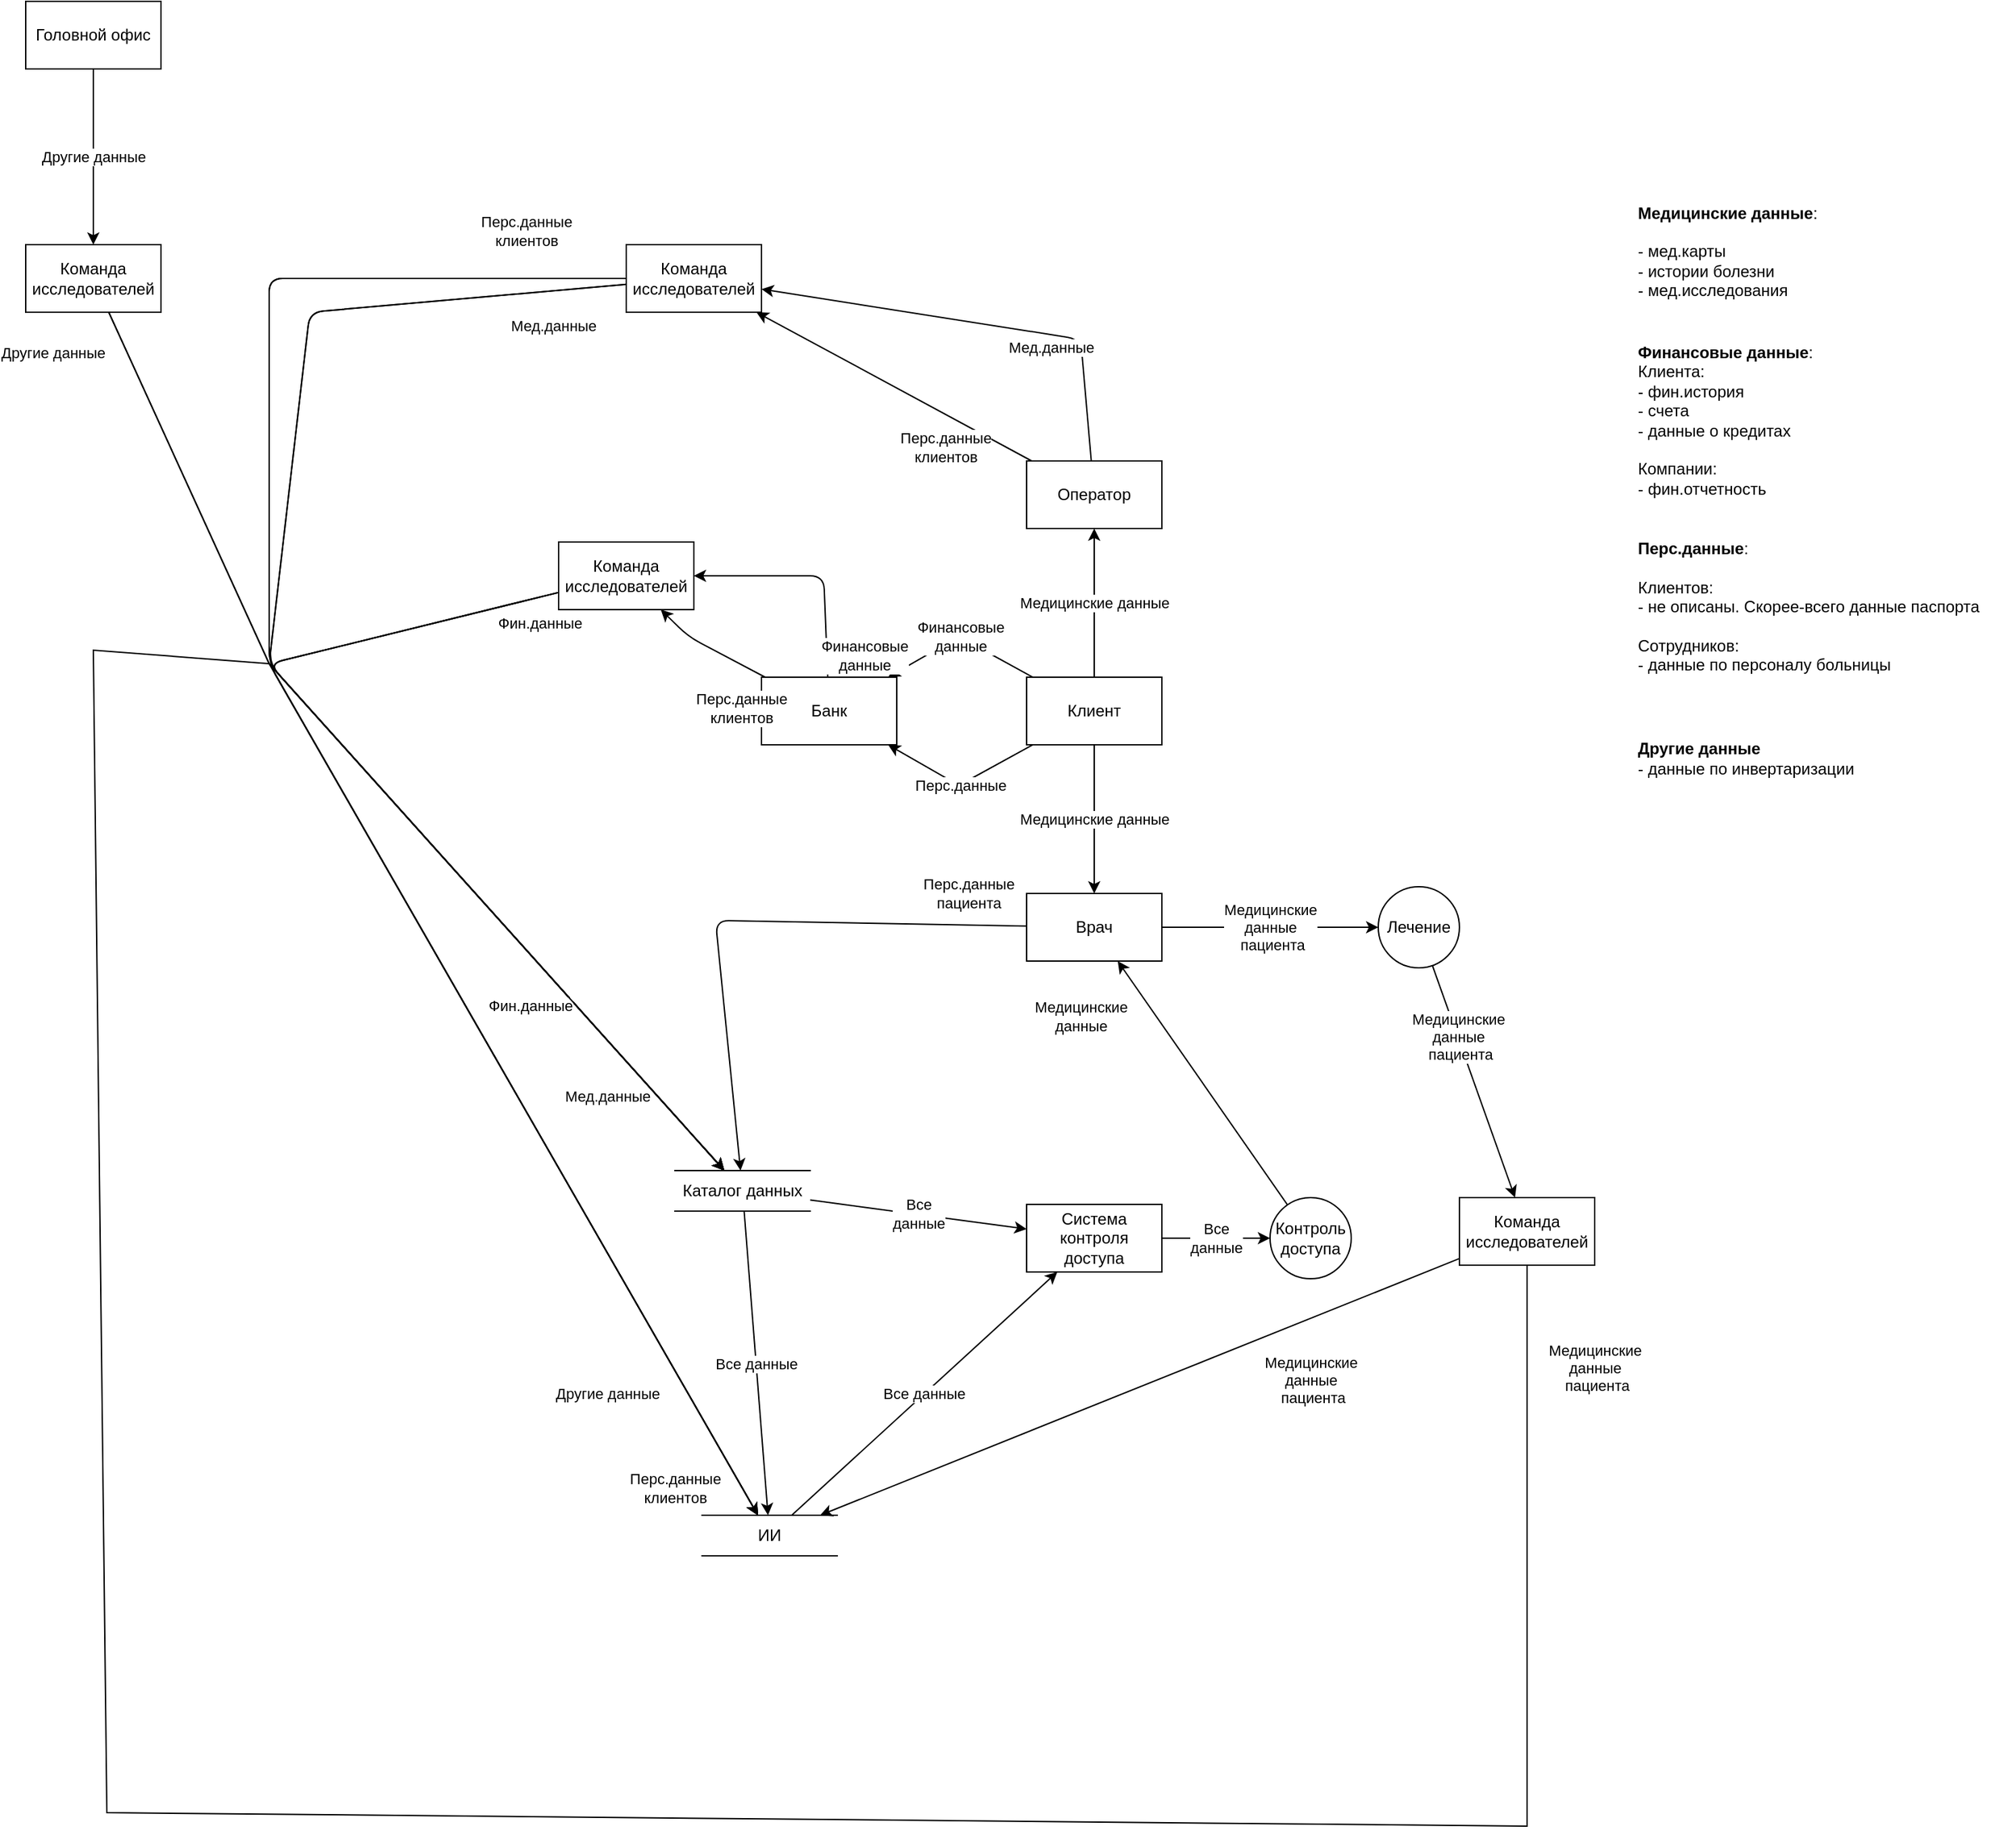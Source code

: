 <mxfile version="26.2.14">
  <diagram name="Страница — 1" id="rJ-0COniGL9-NMT-AIH3">
    <mxGraphModel dx="2175" dy="2338" grid="1" gridSize="10" guides="1" tooltips="1" connect="1" arrows="1" fold="1" page="1" pageScale="1" pageWidth="827" pageHeight="1169" math="0" shadow="0">
      <root>
        <mxCell id="0" />
        <mxCell id="1" parent="0" />
        <mxCell id="QVx1Jq6RDN-TnkhL_hyi-1" value="ИИ" style="html=1;dashed=0;whiteSpace=wrap;shape=partialRectangle;right=0;left=0;" vertex="1" parent="1">
          <mxGeometry x="520" y="920" width="100" height="30" as="geometry" />
        </mxCell>
        <mxCell id="QVx1Jq6RDN-TnkhL_hyi-2" value="Врач" style="html=1;dashed=0;whiteSpace=wrap;" vertex="1" parent="1">
          <mxGeometry x="760" y="460" width="100" height="50" as="geometry" />
        </mxCell>
        <mxCell id="QVx1Jq6RDN-TnkhL_hyi-4" value="Каталог данных" style="html=1;dashed=0;whiteSpace=wrap;shape=partialRectangle;right=0;left=0;" vertex="1" parent="1">
          <mxGeometry x="500" y="665" width="100" height="30" as="geometry" />
        </mxCell>
        <mxCell id="QVx1Jq6RDN-TnkhL_hyi-6" value="Все данные" style="endArrow=classic;html=1;rounded=0;" edge="1" parent="1" source="QVx1Jq6RDN-TnkhL_hyi-1" target="QVx1Jq6RDN-TnkhL_hyi-26">
          <mxGeometry width="50" height="50" relative="1" as="geometry">
            <mxPoint x="590" y="600" as="sourcePoint" />
            <mxPoint x="640" y="550" as="targetPoint" />
            <mxPoint as="offset" />
          </mxGeometry>
        </mxCell>
        <mxCell id="QVx1Jq6RDN-TnkhL_hyi-7" value="Клиент" style="html=1;dashed=0;whiteSpace=wrap;" vertex="1" parent="1">
          <mxGeometry x="760" y="300" width="100" height="50" as="geometry" />
        </mxCell>
        <mxCell id="QVx1Jq6RDN-TnkhL_hyi-8" value="Медицинские данные" style="endArrow=classic;html=1;rounded=0;" edge="1" parent="1" source="QVx1Jq6RDN-TnkhL_hyi-7" target="QVx1Jq6RDN-TnkhL_hyi-2">
          <mxGeometry width="50" height="50" relative="1" as="geometry">
            <mxPoint x="590" y="600" as="sourcePoint" />
            <mxPoint x="640" y="550" as="targetPoint" />
          </mxGeometry>
        </mxCell>
        <mxCell id="QVx1Jq6RDN-TnkhL_hyi-9" value="Банк" style="html=1;dashed=0;whiteSpace=wrap;" vertex="1" parent="1">
          <mxGeometry x="564" y="300" width="100" height="50" as="geometry" />
        </mxCell>
        <mxCell id="QVx1Jq6RDN-TnkhL_hyi-10" value="&lt;div&gt;Финансовые&lt;/div&gt;&lt;div&gt;данные&lt;/div&gt;" style="endArrow=classic;html=1;rounded=0;" edge="1" parent="1" source="QVx1Jq6RDN-TnkhL_hyi-7" target="QVx1Jq6RDN-TnkhL_hyi-9">
          <mxGeometry width="50" height="50" relative="1" as="geometry">
            <mxPoint x="590" y="600" as="sourcePoint" />
            <mxPoint x="640" y="550" as="targetPoint" />
            <Array as="points">
              <mxPoint x="710" y="270" />
            </Array>
          </mxGeometry>
        </mxCell>
        <mxCell id="QVx1Jq6RDN-TnkhL_hyi-11" value="&lt;div&gt;Финансовые&lt;/div&gt;&lt;div&gt;данные&lt;/div&gt;" style="endArrow=classic;html=1;rounded=1;curved=0;" edge="1" parent="1" source="QVx1Jq6RDN-TnkhL_hyi-9" target="QVx1Jq6RDN-TnkhL_hyi-64">
          <mxGeometry x="-0.822" y="-28" width="50" height="50" relative="1" as="geometry">
            <mxPoint x="590" y="600" as="sourcePoint" />
            <mxPoint x="640" y="550" as="targetPoint" />
            <Array as="points">
              <mxPoint x="610" y="225" />
            </Array>
            <mxPoint as="offset" />
          </mxGeometry>
        </mxCell>
        <mxCell id="QVx1Jq6RDN-TnkhL_hyi-12" value="Оператор" style="html=1;dashed=0;whiteSpace=wrap;" vertex="1" parent="1">
          <mxGeometry x="760" y="140" width="100" height="50" as="geometry" />
        </mxCell>
        <mxCell id="QVx1Jq6RDN-TnkhL_hyi-13" value="Медицинские данные" style="endArrow=classic;html=1;rounded=0;" edge="1" parent="1" source="QVx1Jq6RDN-TnkhL_hyi-7" target="QVx1Jq6RDN-TnkhL_hyi-12">
          <mxGeometry width="50" height="50" relative="1" as="geometry">
            <mxPoint x="710" y="600" as="sourcePoint" />
            <mxPoint x="760" y="550" as="targetPoint" />
          </mxGeometry>
        </mxCell>
        <mxCell id="QVx1Jq6RDN-TnkhL_hyi-16" value="Лечение" style="shape=ellipse;html=1;dashed=0;whiteSpace=wrap;aspect=fixed;perimeter=ellipsePerimeter;" vertex="1" parent="1">
          <mxGeometry x="1020" y="455" width="60" height="60" as="geometry" />
        </mxCell>
        <mxCell id="QVx1Jq6RDN-TnkhL_hyi-17" value="" style="endArrow=classic;html=1;rounded=1;curved=0;" edge="1" parent="1" source="QVx1Jq6RDN-TnkhL_hyi-16" target="QVx1Jq6RDN-TnkhL_hyi-69">
          <mxGeometry width="50" height="50" relative="1" as="geometry">
            <mxPoint x="1050" y="515" as="sourcePoint" />
            <mxPoint x="770" y="410" as="targetPoint" />
          </mxGeometry>
        </mxCell>
        <mxCell id="QVx1Jq6RDN-TnkhL_hyi-71" value="&lt;div&gt;Медицинские&lt;/div&gt;&lt;div&gt;данные&lt;/div&gt;&amp;nbsp;пациента" style="edgeLabel;html=1;align=center;verticalAlign=middle;resizable=0;points=[];" vertex="1" connectable="0" parent="QVx1Jq6RDN-TnkhL_hyi-17">
          <mxGeometry x="-0.385" relative="1" as="geometry">
            <mxPoint as="offset" />
          </mxGeometry>
        </mxCell>
        <mxCell id="QVx1Jq6RDN-TnkhL_hyi-18" value="&lt;div&gt;Медицинские&lt;/div&gt;&lt;div&gt;данные&lt;/div&gt;&amp;nbsp;пациента" style="endArrow=classic;html=1;rounded=0;" edge="1" parent="1" source="QVx1Jq6RDN-TnkhL_hyi-2" target="QVx1Jq6RDN-TnkhL_hyi-16">
          <mxGeometry width="50" height="50" relative="1" as="geometry">
            <mxPoint x="890" y="680" as="sourcePoint" />
            <mxPoint x="1020" y="485" as="targetPoint" />
          </mxGeometry>
        </mxCell>
        <mxCell id="QVx1Jq6RDN-TnkhL_hyi-21" value="&lt;div&gt;Перс.данные&lt;/div&gt;" style="endArrow=classic;html=1;rounded=0;" edge="1" parent="1" source="QVx1Jq6RDN-TnkhL_hyi-7" target="QVx1Jq6RDN-TnkhL_hyi-9">
          <mxGeometry width="50" height="50" relative="1" as="geometry">
            <mxPoint x="770" y="335" as="sourcePoint" />
            <mxPoint x="674" y="335" as="targetPoint" />
            <Array as="points">
              <mxPoint x="710" y="380" />
            </Array>
          </mxGeometry>
        </mxCell>
        <mxCell id="QVx1Jq6RDN-TnkhL_hyi-22" value="&lt;div&gt;Перс.данные&lt;/div&gt;&lt;div&gt;клиентов&lt;/div&gt;" style="endArrow=classic;html=1;rounded=1;curved=0;" edge="1" parent="1" source="QVx1Jq6RDN-TnkhL_hyi-9" target="QVx1Jq6RDN-TnkhL_hyi-64">
          <mxGeometry x="-0.89" y="29" width="50" height="50" relative="1" as="geometry">
            <mxPoint x="574" y="335" as="sourcePoint" />
            <mxPoint x="616" y="630" as="targetPoint" />
            <Array as="points">
              <mxPoint x="510" y="270" />
            </Array>
            <mxPoint as="offset" />
          </mxGeometry>
        </mxCell>
        <mxCell id="QVx1Jq6RDN-TnkhL_hyi-23" value="&lt;div&gt;Перс.данные&lt;/div&gt;&lt;div&gt;клиентов&lt;/div&gt;" style="endArrow=classic;html=1;rounded=1;curved=0;" edge="1" parent="1" source="QVx1Jq6RDN-TnkhL_hyi-12" target="QVx1Jq6RDN-TnkhL_hyi-53">
          <mxGeometry x="-0.474" y="22" width="50" height="50" relative="1" as="geometry">
            <mxPoint x="770" y="175" as="sourcePoint" />
            <mxPoint x="700" y="50" as="targetPoint" />
            <mxPoint as="offset" />
          </mxGeometry>
        </mxCell>
        <mxCell id="QVx1Jq6RDN-TnkhL_hyi-24" value="&lt;div&gt;Перс.данные&lt;/div&gt;&lt;div&gt;пациента&lt;/div&gt;" style="endArrow=classic;html=1;rounded=1;curved=0;" edge="1" parent="1" source="QVx1Jq6RDN-TnkhL_hyi-2" target="QVx1Jq6RDN-TnkhL_hyi-4">
          <mxGeometry x="-0.792" y="-23" width="50" height="50" relative="1" as="geometry">
            <mxPoint x="775" y="360" as="sourcePoint" />
            <mxPoint x="668" y="360" as="targetPoint" />
            <Array as="points">
              <mxPoint x="530" y="480" />
            </Array>
            <mxPoint as="offset" />
          </mxGeometry>
        </mxCell>
        <mxCell id="QVx1Jq6RDN-TnkhL_hyi-26" value="&lt;div&gt;Система контроля доступа&lt;/div&gt;" style="html=1;dashed=0;whiteSpace=wrap;" vertex="1" parent="1">
          <mxGeometry x="760" y="690" width="100" height="50" as="geometry" />
        </mxCell>
        <mxCell id="QVx1Jq6RDN-TnkhL_hyi-27" value="&lt;div&gt;Все&lt;/div&gt;&lt;div&gt;данные&lt;/div&gt;" style="endArrow=classic;html=1;rounded=0;" edge="1" parent="1" source="QVx1Jq6RDN-TnkhL_hyi-4" target="QVx1Jq6RDN-TnkhL_hyi-26">
          <mxGeometry width="50" height="50" relative="1" as="geometry">
            <mxPoint x="760" y="400" as="sourcePoint" />
            <mxPoint x="810" y="350" as="targetPoint" />
          </mxGeometry>
        </mxCell>
        <mxCell id="QVx1Jq6RDN-TnkhL_hyi-28" value="&lt;div&gt;Контроль&lt;/div&gt;&lt;div&gt;доступа&lt;/div&gt;" style="shape=ellipse;html=1;dashed=0;whiteSpace=wrap;aspect=fixed;perimeter=ellipsePerimeter;" vertex="1" parent="1">
          <mxGeometry x="940" y="685" width="60" height="60" as="geometry" />
        </mxCell>
        <mxCell id="QVx1Jq6RDN-TnkhL_hyi-29" value="&lt;div&gt;Все&lt;/div&gt;&lt;div&gt;данные&lt;/div&gt;" style="endArrow=classic;html=1;rounded=0;" edge="1" parent="1" source="QVx1Jq6RDN-TnkhL_hyi-26" target="QVx1Jq6RDN-TnkhL_hyi-28">
          <mxGeometry width="50" height="50" relative="1" as="geometry">
            <mxPoint x="880" y="670" as="sourcePoint" />
            <mxPoint x="930" y="620" as="targetPoint" />
          </mxGeometry>
        </mxCell>
        <mxCell id="QVx1Jq6RDN-TnkhL_hyi-30" value="&lt;div&gt;Медицинские&lt;/div&gt;&lt;div&gt;данные&lt;/div&gt;" style="endArrow=classic;html=1;rounded=0;" edge="1" parent="1" source="QVx1Jq6RDN-TnkhL_hyi-28" target="QVx1Jq6RDN-TnkhL_hyi-2">
          <mxGeometry x="0.844" y="45" width="50" height="50" relative="1" as="geometry">
            <mxPoint x="760" y="400" as="sourcePoint" />
            <mxPoint x="810" y="350" as="targetPoint" />
            <mxPoint y="1" as="offset" />
          </mxGeometry>
        </mxCell>
        <mxCell id="QVx1Jq6RDN-TnkhL_hyi-31" value="Все данные" style="endArrow=classic;html=1;rounded=0;" edge="1" parent="1" source="QVx1Jq6RDN-TnkhL_hyi-4" target="QVx1Jq6RDN-TnkhL_hyi-1">
          <mxGeometry width="50" height="50" relative="1" as="geometry">
            <mxPoint x="760" y="400" as="sourcePoint" />
            <mxPoint x="810" y="350" as="targetPoint" />
          </mxGeometry>
        </mxCell>
        <mxCell id="QVx1Jq6RDN-TnkhL_hyi-32" value="&lt;div align=&quot;left&quot;&gt;&lt;b&gt;Медицинские данные&lt;/b&gt;:&lt;/div&gt;&lt;div align=&quot;left&quot;&gt;&lt;br&gt;&lt;/div&gt;&lt;div&gt;- мед.карты&lt;/div&gt;&lt;div&gt;- истории болезни&lt;/div&gt;&lt;div&gt;- мед.исследования&lt;/div&gt;" style="text;html=1;align=left;verticalAlign=middle;resizable=0;points=[];autosize=1;strokeColor=none;fillColor=none;" vertex="1" parent="1">
          <mxGeometry x="1210" y="-60" width="160" height="90" as="geometry" />
        </mxCell>
        <mxCell id="QVx1Jq6RDN-TnkhL_hyi-33" value="&lt;div align=&quot;left&quot;&gt;&lt;b&gt;Финансовые данные&lt;/b&gt;:&lt;/div&gt;&lt;div align=&quot;left&quot;&gt;Клиента:&lt;/div&gt;&lt;div&gt;- фин.история&lt;/div&gt;&lt;div&gt;- счета&lt;/div&gt;&lt;div&gt;- данные о кредитах&lt;/div&gt;&lt;div&gt;&lt;br&gt;&lt;/div&gt;&lt;div&gt;Компании:&lt;/div&gt;&lt;div&gt;- фин.отчетность&lt;/div&gt;" style="text;html=1;align=left;verticalAlign=middle;resizable=0;points=[];autosize=1;strokeColor=none;fillColor=none;" vertex="1" parent="1">
          <mxGeometry x="1210" y="45" width="150" height="130" as="geometry" />
        </mxCell>
        <mxCell id="QVx1Jq6RDN-TnkhL_hyi-34" value="&lt;div align=&quot;left&quot;&gt;&lt;b&gt;Перс.данные&lt;/b&gt;:&lt;/div&gt;&lt;div align=&quot;left&quot;&gt;&lt;br&gt;&lt;/div&gt;&lt;div&gt;Клиентов:&lt;/div&gt;&lt;div&gt;- не описаны. Скорее-всего данные паспорта&lt;/div&gt;&lt;div&gt;&lt;br&gt;&lt;/div&gt;&lt;div&gt;Сотрудников:&lt;/div&gt;&lt;div&gt;- данные по персоналу больницы&lt;/div&gt;&lt;div&gt;&lt;br&gt;&lt;/div&gt;" style="text;html=1;align=left;verticalAlign=middle;resizable=0;points=[];autosize=1;strokeColor=none;fillColor=none;" vertex="1" parent="1">
          <mxGeometry x="1210" y="190" width="280" height="130" as="geometry" />
        </mxCell>
        <mxCell id="QVx1Jq6RDN-TnkhL_hyi-35" value="&lt;div&gt;&lt;b&gt;Другие данные&lt;/b&gt;&lt;/div&gt;&lt;div&gt;- данные по инвертаризации&lt;/div&gt;" style="text;html=1;align=left;verticalAlign=middle;resizable=0;points=[];autosize=1;strokeColor=none;fillColor=none;" vertex="1" parent="1">
          <mxGeometry x="1210" y="340" width="180" height="40" as="geometry" />
        </mxCell>
        <mxCell id="QVx1Jq6RDN-TnkhL_hyi-36" value="Головной офис" style="html=1;dashed=0;whiteSpace=wrap;" vertex="1" parent="1">
          <mxGeometry x="20" y="-200" width="100" height="50" as="geometry" />
        </mxCell>
        <mxCell id="QVx1Jq6RDN-TnkhL_hyi-37" value="Другие данные" style="endArrow=classic;html=1;rounded=0;" edge="1" parent="1" source="QVx1Jq6RDN-TnkhL_hyi-36" target="QVx1Jq6RDN-TnkhL_hyi-59">
          <mxGeometry width="50" height="50" relative="1" as="geometry">
            <mxPoint x="1850" y="1440" as="sourcePoint" />
            <mxPoint x="990" y="1150" as="targetPoint" />
          </mxGeometry>
        </mxCell>
        <mxCell id="QVx1Jq6RDN-TnkhL_hyi-53" value="Команда исследователей" style="html=1;dashed=0;whiteSpace=wrap;" vertex="1" parent="1">
          <mxGeometry x="464" y="-20" width="100" height="50" as="geometry" />
        </mxCell>
        <mxCell id="QVx1Jq6RDN-TnkhL_hyi-55" value="Мед.данные" style="endArrow=classic;html=1;rounded=1;curved=0;" edge="1" parent="1" source="QVx1Jq6RDN-TnkhL_hyi-53" target="QVx1Jq6RDN-TnkhL_hyi-4">
          <mxGeometry x="0.803" y="-28" width="50" height="50" relative="1" as="geometry">
            <mxPoint x="574" y="140" as="sourcePoint" />
            <mxPoint x="80" y="130" as="targetPoint" />
            <Array as="points">
              <mxPoint x="230" y="30" />
              <mxPoint x="200" y="290" />
            </Array>
            <mxPoint as="offset" />
          </mxGeometry>
        </mxCell>
        <mxCell id="QVx1Jq6RDN-TnkhL_hyi-56" value="Мед.данные" style="endArrow=classic;html=1;rounded=1;curved=0;" edge="1" parent="1" source="QVx1Jq6RDN-TnkhL_hyi-12" target="QVx1Jq6RDN-TnkhL_hyi-53">
          <mxGeometry x="-0.474" y="22" width="50" height="50" relative="1" as="geometry">
            <mxPoint x="810" y="150" as="sourcePoint" />
            <mxPoint x="570" y="40" as="targetPoint" />
            <mxPoint as="offset" />
            <Array as="points">
              <mxPoint x="800" y="50" />
            </Array>
          </mxGeometry>
        </mxCell>
        <mxCell id="QVx1Jq6RDN-TnkhL_hyi-57" value="&lt;div&gt;Перс.данные&lt;/div&gt;&lt;div&gt;клиентов&lt;/div&gt;" style="endArrow=classic;html=1;rounded=1;curved=0;" edge="1" parent="1" source="QVx1Jq6RDN-TnkhL_hyi-53" target="QVx1Jq6RDN-TnkhL_hyi-1">
          <mxGeometry x="0.925" y="-43" width="50" height="50" relative="1" as="geometry">
            <mxPoint x="305" y="30" as="sourcePoint" />
            <mxPoint x="409" y="620" as="targetPoint" />
            <Array as="points">
              <mxPoint x="200" y="5" />
              <mxPoint x="200" y="290" />
            </Array>
            <mxPoint as="offset" />
          </mxGeometry>
        </mxCell>
        <mxCell id="QVx1Jq6RDN-TnkhL_hyi-59" value="Команда исследователей" style="html=1;dashed=0;whiteSpace=wrap;" vertex="1" parent="1">
          <mxGeometry x="20" y="-20" width="100" height="50" as="geometry" />
        </mxCell>
        <mxCell id="QVx1Jq6RDN-TnkhL_hyi-60" value="Другие данные" style="endArrow=classic;html=1;rounded=0;" edge="1" parent="1" source="QVx1Jq6RDN-TnkhL_hyi-59" target="QVx1Jq6RDN-TnkhL_hyi-1">
          <mxGeometry x="0.736" y="-52" width="50" height="50" relative="1" as="geometry">
            <mxPoint x="780" y="300" as="sourcePoint" />
            <mxPoint x="340" y="670" as="targetPoint" />
            <Array as="points">
              <mxPoint x="200" y="290" />
            </Array>
            <mxPoint as="offset" />
          </mxGeometry>
        </mxCell>
        <mxCell id="QVx1Jq6RDN-TnkhL_hyi-61" value="&lt;div&gt;Перс.данные&lt;/div&gt;&lt;div&gt;клиентов&lt;/div&gt;" style="endArrow=classic;html=1;rounded=1;curved=0;" edge="1" parent="1" source="QVx1Jq6RDN-TnkhL_hyi-53" target="QVx1Jq6RDN-TnkhL_hyi-4">
          <mxGeometry x="-0.859" y="-35" width="50" height="50" relative="1" as="geometry">
            <mxPoint x="474" y="15" as="sourcePoint" />
            <mxPoint x="571" y="930" as="targetPoint" />
            <Array as="points">
              <mxPoint x="200" y="5" />
              <mxPoint x="200" y="290" />
            </Array>
            <mxPoint as="offset" />
          </mxGeometry>
        </mxCell>
        <mxCell id="QVx1Jq6RDN-TnkhL_hyi-62" value="Мед.данные" style="endArrow=classic;html=1;rounded=1;curved=0;" edge="1" parent="1" source="QVx1Jq6RDN-TnkhL_hyi-53" target="QVx1Jq6RDN-TnkhL_hyi-1">
          <mxGeometry x="-0.908" y="26" width="50" height="50" relative="1" as="geometry">
            <mxPoint x="464" y="9" as="sourcePoint" />
            <mxPoint x="537" y="665" as="targetPoint" />
            <Array as="points">
              <mxPoint x="230" y="30" />
              <mxPoint x="200" y="290" />
            </Array>
            <mxPoint as="offset" />
          </mxGeometry>
        </mxCell>
        <mxCell id="QVx1Jq6RDN-TnkhL_hyi-63" value="Другие данные" style="endArrow=classic;html=1;rounded=0;" edge="1" parent="1" source="QVx1Jq6RDN-TnkhL_hyi-59" target="QVx1Jq6RDN-TnkhL_hyi-4">
          <mxGeometry x="-0.974" y="-50" width="50" height="50" relative="1" as="geometry">
            <mxPoint x="91" y="40" as="sourcePoint" />
            <mxPoint x="571" y="930" as="targetPoint" />
            <Array as="points">
              <mxPoint x="200" y="290" />
            </Array>
            <mxPoint as="offset" />
          </mxGeometry>
        </mxCell>
        <mxCell id="QVx1Jq6RDN-TnkhL_hyi-64" value="Команда исследователей" style="html=1;dashed=0;whiteSpace=wrap;" vertex="1" parent="1">
          <mxGeometry x="414" y="200" width="100" height="50" as="geometry" />
        </mxCell>
        <mxCell id="QVx1Jq6RDN-TnkhL_hyi-66" value="" style="endArrow=classic;html=1;rounded=1;curved=0;" edge="1" parent="1" source="QVx1Jq6RDN-TnkhL_hyi-64" target="QVx1Jq6RDN-TnkhL_hyi-4">
          <mxGeometry width="50" height="50" relative="1" as="geometry">
            <mxPoint x="780" y="480" as="sourcePoint" />
            <mxPoint x="830" y="430" as="targetPoint" />
            <Array as="points">
              <mxPoint x="200" y="290" />
            </Array>
          </mxGeometry>
        </mxCell>
        <mxCell id="QVx1Jq6RDN-TnkhL_hyi-67" value="Фин.данные" style="endArrow=classic;html=1;rounded=1;curved=0;" edge="1" parent="1" source="QVx1Jq6RDN-TnkhL_hyi-64" target="QVx1Jq6RDN-TnkhL_hyi-4">
          <mxGeometry x="0.482" y="-26" width="50" height="50" relative="1" as="geometry">
            <mxPoint x="424" y="247" as="sourcePoint" />
            <mxPoint x="547" y="675" as="targetPoint" />
            <Array as="points">
              <mxPoint x="200" y="290" />
            </Array>
            <mxPoint x="1" as="offset" />
          </mxGeometry>
        </mxCell>
        <mxCell id="QVx1Jq6RDN-TnkhL_hyi-68" value="Фин.данные" style="endArrow=classic;html=1;rounded=1;curved=0;" edge="1" parent="1" source="QVx1Jq6RDN-TnkhL_hyi-64" target="QVx1Jq6RDN-TnkhL_hyi-1">
          <mxGeometry x="-0.96" y="19" width="50" height="50" relative="1" as="geometry">
            <mxPoint x="424" y="247" as="sourcePoint" />
            <mxPoint x="557" y="685" as="targetPoint" />
            <Array as="points">
              <mxPoint x="200" y="290" />
            </Array>
            <mxPoint as="offset" />
          </mxGeometry>
        </mxCell>
        <mxCell id="QVx1Jq6RDN-TnkhL_hyi-69" value="Команда исследователей" style="html=1;dashed=0;whiteSpace=wrap;" vertex="1" parent="1">
          <mxGeometry x="1080" y="685" width="100" height="50" as="geometry" />
        </mxCell>
        <mxCell id="QVx1Jq6RDN-TnkhL_hyi-70" value="" style="endArrow=classic;html=1;rounded=0;" edge="1" parent="1" source="QVx1Jq6RDN-TnkhL_hyi-69" target="QVx1Jq6RDN-TnkhL_hyi-1">
          <mxGeometry width="50" height="50" relative="1" as="geometry">
            <mxPoint x="780" y="720" as="sourcePoint" />
            <mxPoint x="830" y="670" as="targetPoint" />
          </mxGeometry>
        </mxCell>
        <mxCell id="QVx1Jq6RDN-TnkhL_hyi-72" value="&lt;div&gt;Медицинские&lt;/div&gt;&lt;div&gt;данные&lt;/div&gt;&amp;nbsp;пациента" style="edgeLabel;html=1;align=center;verticalAlign=middle;resizable=0;points=[];" vertex="1" connectable="0" parent="QVx1Jq6RDN-TnkhL_hyi-70">
          <mxGeometry x="-0.757" y="1" relative="1" as="geometry">
            <mxPoint x="-53" y="66" as="offset" />
          </mxGeometry>
        </mxCell>
        <mxCell id="QVx1Jq6RDN-TnkhL_hyi-73" value="" style="endArrow=classic;html=1;rounded=0;" edge="1" parent="1" source="QVx1Jq6RDN-TnkhL_hyi-69" target="QVx1Jq6RDN-TnkhL_hyi-4">
          <mxGeometry width="50" height="50" relative="1" as="geometry">
            <mxPoint x="1090" y="740" as="sourcePoint" />
            <mxPoint x="617" y="930" as="targetPoint" />
            <Array as="points">
              <mxPoint x="1130" y="1150" />
              <mxPoint x="80" y="1140" />
              <mxPoint x="70" y="280" />
              <mxPoint x="200" y="290" />
            </Array>
          </mxGeometry>
        </mxCell>
        <mxCell id="QVx1Jq6RDN-TnkhL_hyi-74" value="&lt;div&gt;Медицинские&lt;/div&gt;&lt;div&gt;данные&lt;/div&gt;&amp;nbsp;пациента" style="edgeLabel;html=1;align=center;verticalAlign=middle;resizable=0;points=[];" vertex="1" connectable="0" parent="QVx1Jq6RDN-TnkhL_hyi-73">
          <mxGeometry x="-0.757" y="1" relative="1" as="geometry">
            <mxPoint x="49" y="-284" as="offset" />
          </mxGeometry>
        </mxCell>
      </root>
    </mxGraphModel>
  </diagram>
</mxfile>
